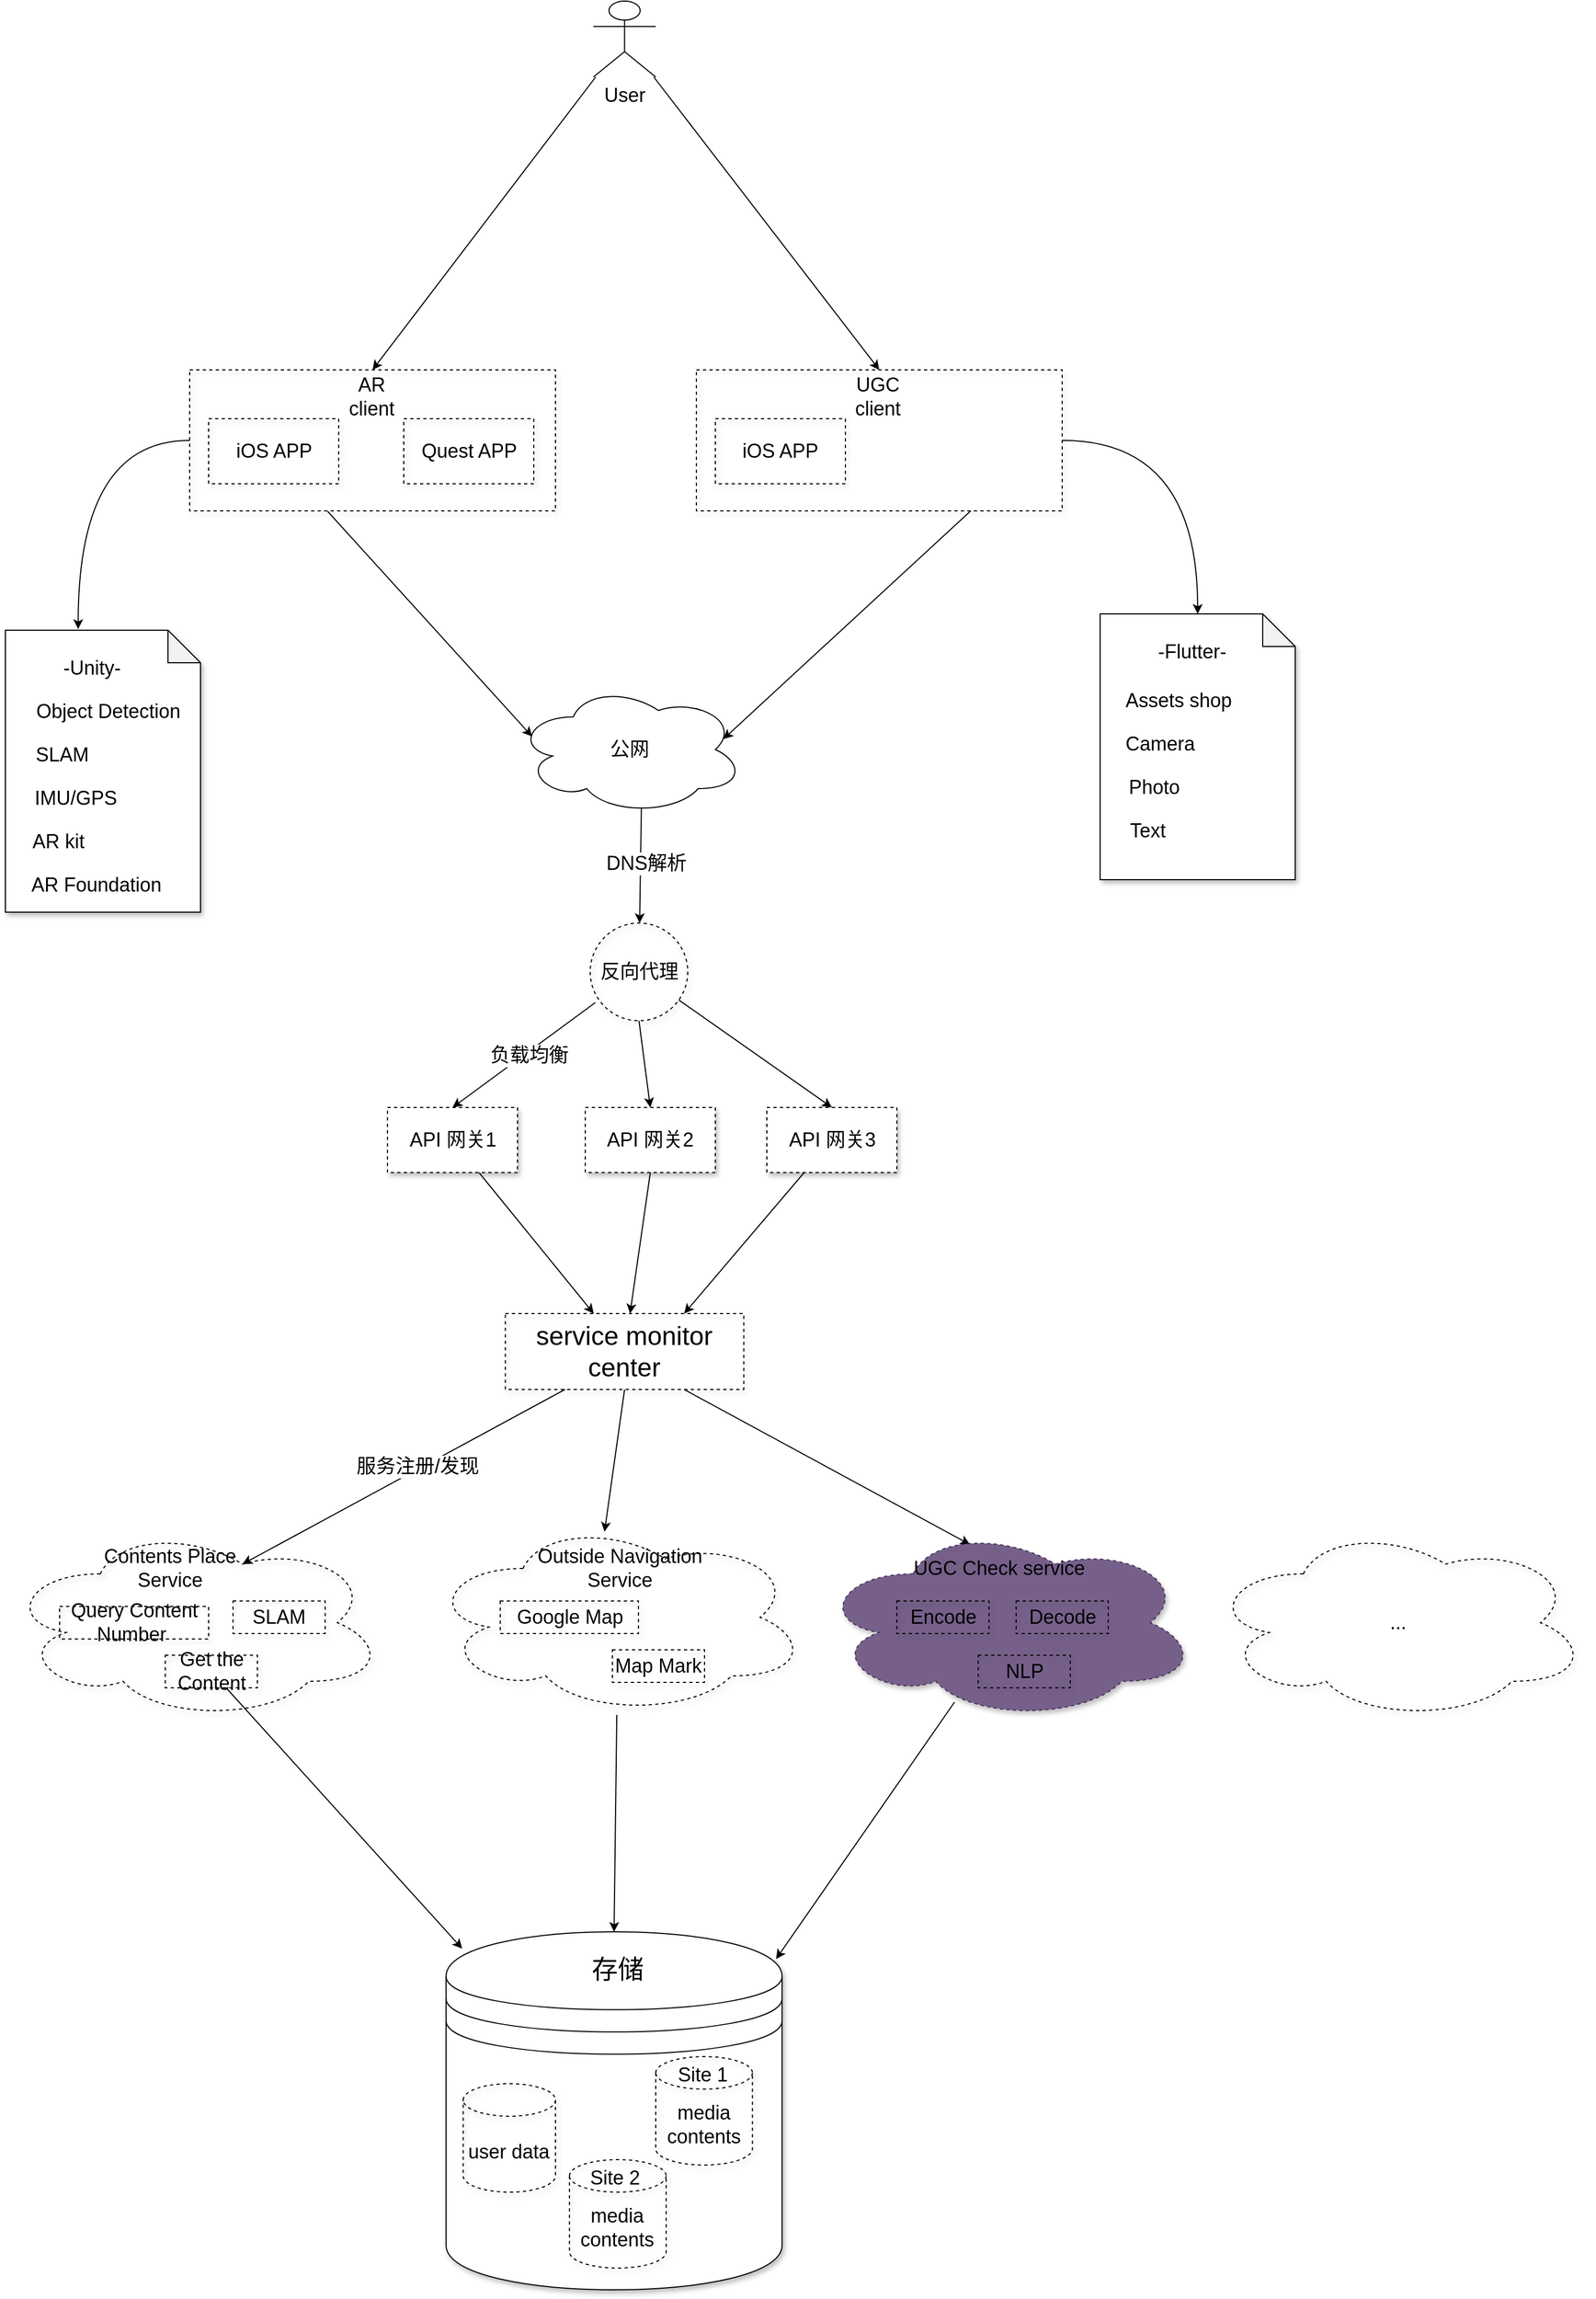 <mxfile>
    <diagram id="7t8PscA0Z8yVZJpWDt_T" name="Page-1">
        <mxGraphModel dx="2110" dy="-1674" grid="1" gridSize="10" guides="1" tooltips="1" connect="1" arrows="1" fold="0" page="0" pageScale="1" pageWidth="1200" pageHeight="1600" math="0" shadow="0">
            <root>
                <mxCell id="0"/>
                <mxCell id="1" parent="0"/>
                <mxCell id="116" value="" style="shape=datastore;whiteSpace=wrap;html=1;shadow=1;fontSize=18;" vertex="1" parent="1">
                    <mxGeometry x="246.56" y="4810" width="310" height="330" as="geometry"/>
                </mxCell>
                <mxCell id="2" value="" style="ellipse;shape=cloud;whiteSpace=wrap;html=1;shadow=1;dashed=1;strokeColor=default;fontSize=18;fillColor=none;" vertex="1" parent="1">
                    <mxGeometry x="-160" y="4435" width="350" height="180" as="geometry"/>
                </mxCell>
                <mxCell id="120" style="edgeStyle=none;sketch=0;html=1;entryX=0.5;entryY=0;entryDx=0;entryDy=0;fontSize=24;" edge="1" parent="1" source="8" target="116">
                    <mxGeometry relative="1" as="geometry"/>
                </mxCell>
                <mxCell id="8" value="" style="ellipse;shape=cloud;whiteSpace=wrap;html=1;shadow=1;dashed=1;strokeColor=default;fontSize=18;fillColor=none;" vertex="1" parent="1">
                    <mxGeometry x="230" y="4430" width="350" height="180" as="geometry"/>
                </mxCell>
                <mxCell id="54" style="edgeStyle=none;sketch=0;html=1;entryX=0.07;entryY=0.4;entryDx=0;entryDy=0;entryPerimeter=0;fontSize=24;exitX=0.377;exitY=1.003;exitDx=0;exitDy=0;exitPerimeter=0;" edge="1" parent="1" source="10" target="51">
                    <mxGeometry relative="1" as="geometry"/>
                </mxCell>
                <mxCell id="143" style="edgeStyle=orthogonalEdgeStyle;sketch=0;html=1;entryX=0.373;entryY=-0.004;entryDx=0;entryDy=0;entryPerimeter=0;fontSize=18;curved=1;exitX=0;exitY=0.5;exitDx=0;exitDy=0;" edge="1" parent="1" source="10" target="132">
                    <mxGeometry relative="1" as="geometry"/>
                </mxCell>
                <mxCell id="10" value="" style="rounded=0;whiteSpace=wrap;html=1;shadow=1;dashed=1;strokeColor=default;fontSize=18;fillColor=none;" vertex="1" parent="1">
                    <mxGeometry x="10" y="3370" width="337.5" height="130" as="geometry"/>
                </mxCell>
                <mxCell id="11" value="AR client" style="text;html=1;strokeColor=none;fillColor=none;align=center;verticalAlign=middle;whiteSpace=wrap;rounded=0;shadow=1;dashed=1;fontSize=18;" vertex="1" parent="1">
                    <mxGeometry x="147.5" y="3380" width="60" height="30" as="geometry"/>
                </mxCell>
                <mxCell id="12" value="iOS APP" style="rounded=0;whiteSpace=wrap;html=1;shadow=1;dashed=1;strokeColor=default;fontSize=18;fillColor=none;" vertex="1" parent="1">
                    <mxGeometry x="27.5" y="3415" width="120" height="60" as="geometry"/>
                </mxCell>
                <mxCell id="13" value="Quest APP" style="rounded=0;whiteSpace=wrap;html=1;shadow=1;dashed=1;strokeColor=default;fontSize=18;fillColor=none;" vertex="1" parent="1">
                    <mxGeometry x="207.5" y="3415" width="120" height="60" as="geometry"/>
                </mxCell>
                <mxCell id="18" style="html=1;fontSize=18;startArrow=none;startFill=0;endArrow=classic;endFill=1;exitX=0.55;exitY=0.95;exitDx=0;exitDy=0;exitPerimeter=0;" edge="1" parent="1" source="51" target="38">
                    <mxGeometry relative="1" as="geometry">
                        <mxPoint x="180" y="3760" as="sourcePoint"/>
                    </mxGeometry>
                </mxCell>
                <mxCell id="130" value="DNS解析" style="edgeLabel;html=1;align=center;verticalAlign=middle;resizable=0;points=[];fontSize=18;" vertex="1" connectable="0" parent="18">
                    <mxGeometry x="-0.036" y="5" relative="1" as="geometry">
                        <mxPoint as="offset"/>
                    </mxGeometry>
                </mxCell>
                <mxCell id="20" value="Contents Place Service" style="text;html=1;strokeColor=none;fillColor=none;align=center;verticalAlign=middle;whiteSpace=wrap;rounded=0;shadow=1;dashed=1;fontSize=18;" vertex="1" parent="1">
                    <mxGeometry x="-87.5" y="4460" width="157.5" height="30" as="geometry"/>
                </mxCell>
                <mxCell id="23" value="Query Content Number&amp;nbsp;" style="rounded=0;whiteSpace=wrap;html=1;shadow=1;dashed=1;strokeColor=default;fontSize=18;fillColor=none;" vertex="1" parent="1">
                    <mxGeometry x="-110" y="4510" width="137.5" height="30" as="geometry"/>
                </mxCell>
                <mxCell id="24" value="SLAM" style="rounded=0;whiteSpace=wrap;html=1;shadow=1;dashed=1;strokeColor=default;fontSize=18;fillColor=none;" vertex="1" parent="1">
                    <mxGeometry x="50" y="4505" width="85" height="30" as="geometry"/>
                </mxCell>
                <mxCell id="119" style="edgeStyle=none;sketch=0;html=1;fontSize=24;entryX=0.048;entryY=0.047;entryDx=0;entryDy=0;entryPerimeter=0;" edge="1" parent="1" source="25" target="116">
                    <mxGeometry relative="1" as="geometry"/>
                </mxCell>
                <mxCell id="25" value="Get the Content" style="rounded=0;whiteSpace=wrap;html=1;shadow=1;dashed=1;strokeColor=default;fontSize=18;fillColor=none;" vertex="1" parent="1">
                    <mxGeometry x="-12.5" y="4555" width="85" height="30" as="geometry"/>
                </mxCell>
                <mxCell id="26" value="Outside Navigation Service" style="text;html=1;strokeColor=none;fillColor=none;align=center;verticalAlign=middle;whiteSpace=wrap;rounded=0;shadow=1;dashed=1;fontSize=18;" vertex="1" parent="1">
                    <mxGeometry x="312.5" y="4460" width="187.5" height="30" as="geometry"/>
                </mxCell>
                <mxCell id="28" value="Google Map" style="rounded=0;whiteSpace=wrap;html=1;shadow=1;dashed=1;strokeColor=default;fontSize=18;fillColor=none;" vertex="1" parent="1">
                    <mxGeometry x="296.56" y="4505" width="127.5" height="30" as="geometry"/>
                </mxCell>
                <mxCell id="29" value="Map Mark" style="rounded=0;whiteSpace=wrap;html=1;shadow=1;dashed=1;strokeColor=default;fontSize=18;fillColor=none;" vertex="1" parent="1">
                    <mxGeometry x="400" y="4550" width="85" height="30" as="geometry"/>
                </mxCell>
                <mxCell id="78" style="sketch=0;html=1;exitX=0.25;exitY=1;exitDx=0;exitDy=0;entryX=0.625;entryY=0.2;entryDx=0;entryDy=0;entryPerimeter=0;fontSize=24;" edge="1" parent="1" source="34" target="2">
                    <mxGeometry relative="1" as="geometry"/>
                </mxCell>
                <mxCell id="129" value="服务注册/发现" style="edgeLabel;html=1;align=center;verticalAlign=middle;resizable=0;points=[];fontSize=18;" vertex="1" connectable="0" parent="78">
                    <mxGeometry x="-0.093" y="-3" relative="1" as="geometry">
                        <mxPoint as="offset"/>
                    </mxGeometry>
                </mxCell>
                <mxCell id="79" style="edgeStyle=none;sketch=0;html=1;exitX=0.5;exitY=1;exitDx=0;exitDy=0;fontSize=24;entryX=0.465;entryY=0.062;entryDx=0;entryDy=0;entryPerimeter=0;" edge="1" parent="1" source="34" target="8">
                    <mxGeometry relative="1" as="geometry"/>
                </mxCell>
                <mxCell id="80" style="edgeStyle=none;sketch=0;html=1;exitX=0.75;exitY=1;exitDx=0;exitDy=0;entryX=0.4;entryY=0.1;entryDx=0;entryDy=0;entryPerimeter=0;fontSize=24;" edge="1" parent="1" source="34" target="68">
                    <mxGeometry relative="1" as="geometry"/>
                </mxCell>
                <mxCell id="34" value="&lt;font style=&quot;font-size: 24px;&quot;&gt;service monitor center&lt;/font&gt;" style="rounded=0;whiteSpace=wrap;html=1;shadow=1;dashed=1;strokeColor=default;fontSize=18;fillColor=none;" vertex="1" parent="1">
                    <mxGeometry x="301.25" y="4240" width="220" height="70" as="geometry"/>
                </mxCell>
                <mxCell id="58" style="edgeStyle=none;sketch=0;html=1;exitX=0.053;exitY=0.814;exitDx=0;exitDy=0;entryX=0.5;entryY=0;entryDx=0;entryDy=0;fontSize=24;exitPerimeter=0;" edge="1" parent="1" source="38" target="56">
                    <mxGeometry relative="1" as="geometry"/>
                </mxCell>
                <mxCell id="131" value="负载均衡" style="edgeLabel;html=1;align=center;verticalAlign=middle;resizable=0;points=[];fontSize=18;" vertex="1" connectable="0" parent="58">
                    <mxGeometry x="-0.042" y="3" relative="1" as="geometry">
                        <mxPoint as="offset"/>
                    </mxGeometry>
                </mxCell>
                <mxCell id="59" style="edgeStyle=none;sketch=0;html=1;exitX=0.5;exitY=1;exitDx=0;exitDy=0;entryX=0.5;entryY=0;entryDx=0;entryDy=0;fontSize=24;" edge="1" parent="1" source="38" target="55">
                    <mxGeometry relative="1" as="geometry"/>
                </mxCell>
                <mxCell id="113" style="edgeStyle=none;sketch=0;html=1;entryX=0.5;entryY=0;entryDx=0;entryDy=0;fontSize=18;" edge="1" parent="1" source="38" target="112">
                    <mxGeometry relative="1" as="geometry"/>
                </mxCell>
                <mxCell id="38" value="反向代理" style="ellipse;whiteSpace=wrap;html=1;aspect=fixed;shadow=1;dashed=1;strokeColor=default;fontSize=18;fillColor=none;" vertex="1" parent="1">
                    <mxGeometry x="379.53" y="3880" width="90" height="90" as="geometry"/>
                </mxCell>
                <mxCell id="51" value="&lt;span style=&quot;font-size: 18px;&quot;&gt;公网&lt;/span&gt;" style="ellipse;shape=cloud;whiteSpace=wrap;html=1;" vertex="1" parent="1">
                    <mxGeometry x="311.25" y="3660" width="210" height="120" as="geometry"/>
                </mxCell>
                <mxCell id="61" style="edgeStyle=none;sketch=0;html=1;exitX=0.5;exitY=1;exitDx=0;exitDy=0;fontSize=24;" edge="1" parent="1" source="55" target="34">
                    <mxGeometry relative="1" as="geometry"/>
                </mxCell>
                <mxCell id="55" value="API 网关2" style="rounded=0;whiteSpace=wrap;html=1;shadow=1;dashed=1;fontSize=18;" vertex="1" parent="1">
                    <mxGeometry x="375" y="4050" width="120" height="60" as="geometry"/>
                </mxCell>
                <mxCell id="60" style="edgeStyle=none;sketch=0;html=1;fontSize=24;" edge="1" parent="1" source="56" target="34">
                    <mxGeometry relative="1" as="geometry"/>
                </mxCell>
                <mxCell id="56" value="API 网关1" style="rounded=0;whiteSpace=wrap;html=1;shadow=1;dashed=1;fontSize=18;" vertex="1" parent="1">
                    <mxGeometry x="192.5" y="4050" width="120" height="60" as="geometry"/>
                </mxCell>
                <mxCell id="64" value="media contents" style="shape=cylinder3;whiteSpace=wrap;html=1;boundedLbl=1;backgroundOutline=1;size=15;shadow=1;dashed=1;strokeColor=default;fontSize=18;fillColor=none;" vertex="1" parent="1">
                    <mxGeometry x="440" y="4925" width="89.22" height="100" as="geometry"/>
                </mxCell>
                <mxCell id="65" value="user data" style="shape=cylinder3;whiteSpace=wrap;html=1;boundedLbl=1;backgroundOutline=1;size=15;shadow=1;dashed=1;strokeColor=default;fontSize=18;fillColor=none;" vertex="1" parent="1">
                    <mxGeometry x="262.34" y="4950" width="85.16" height="100" as="geometry"/>
                </mxCell>
                <mxCell id="121" style="edgeStyle=none;sketch=0;html=1;entryX=0.982;entryY=0.076;entryDx=0;entryDy=0;entryPerimeter=0;fontSize=24;exitX=0.359;exitY=0.907;exitDx=0;exitDy=0;exitPerimeter=0;" edge="1" parent="1" source="68" target="116">
                    <mxGeometry relative="1" as="geometry"/>
                </mxCell>
                <mxCell id="68" value="" style="ellipse;shape=cloud;whiteSpace=wrap;html=1;shadow=1;dashed=1;strokeColor=#432D57;fontSize=18;fillColor=#76608a;fontColor=#ffffff;" vertex="1" parent="1">
                    <mxGeometry x="590" y="4435" width="350" height="180" as="geometry"/>
                </mxCell>
                <mxCell id="69" value="UGC Check&amp;nbsp;service" style="text;html=1;strokeColor=none;fillColor=none;align=center;verticalAlign=middle;whiteSpace=wrap;rounded=0;shadow=1;dashed=1;fontSize=18;" vertex="1" parent="1">
                    <mxGeometry x="662.5" y="4460" width="187.5" height="30" as="geometry"/>
                </mxCell>
                <mxCell id="70" value="Encode" style="rounded=0;whiteSpace=wrap;html=1;shadow=1;dashed=1;strokeColor=default;fontSize=18;fillColor=none;" vertex="1" parent="1">
                    <mxGeometry x="662.5" y="4505" width="85" height="30" as="geometry"/>
                </mxCell>
                <mxCell id="71" value="Decode" style="rounded=0;whiteSpace=wrap;html=1;shadow=1;dashed=1;strokeColor=default;fontSize=18;fillColor=none;" vertex="1" parent="1">
                    <mxGeometry x="772.5" y="4505" width="85" height="30" as="geometry"/>
                </mxCell>
                <mxCell id="72" value="NLP" style="rounded=0;whiteSpace=wrap;html=1;shadow=1;dashed=1;strokeColor=default;fontSize=18;fillColor=none;" vertex="1" parent="1">
                    <mxGeometry x="737.5" y="4555" width="85" height="30" as="geometry"/>
                </mxCell>
                <mxCell id="104" style="edgeStyle=none;sketch=0;html=1;entryX=0.5;entryY=0;entryDx=0;entryDy=0;fontSize=18;" edge="1" parent="1" source="94" target="97">
                    <mxGeometry relative="1" as="geometry"/>
                </mxCell>
                <mxCell id="106" style="edgeStyle=none;sketch=0;html=1;entryX=0.5;entryY=0;entryDx=0;entryDy=0;fontSize=18;" edge="1" parent="1" source="94" target="10">
                    <mxGeometry relative="1" as="geometry"/>
                </mxCell>
                <mxCell id="94" value="User" style="shape=umlActor;verticalLabelPosition=bottom;verticalAlign=top;html=1;outlineConnect=0;fontSize=18;" vertex="1" parent="1">
                    <mxGeometry x="382.5" y="3030" width="57.5" height="70" as="geometry"/>
                </mxCell>
                <mxCell id="111" style="edgeStyle=none;sketch=0;html=1;entryX=0.91;entryY=0.42;entryDx=0;entryDy=0;entryPerimeter=0;fontSize=18;exitX=0.75;exitY=1;exitDx=0;exitDy=0;" edge="1" parent="1" source="97" target="51">
                    <mxGeometry relative="1" as="geometry"/>
                </mxCell>
                <mxCell id="151" style="edgeStyle=orthogonalEdgeStyle;curved=1;sketch=0;html=1;fontSize=18;" edge="1" parent="1" source="97" target="144">
                    <mxGeometry relative="1" as="geometry"/>
                </mxCell>
                <mxCell id="97" value="" style="rounded=0;whiteSpace=wrap;html=1;shadow=1;dashed=1;strokeColor=default;fontSize=18;fillColor=none;" vertex="1" parent="1">
                    <mxGeometry x="477.5" y="3370" width="337.5" height="130" as="geometry"/>
                </mxCell>
                <mxCell id="98" value="UGC&lt;br&gt;client" style="text;html=1;strokeColor=none;fillColor=none;align=center;verticalAlign=middle;whiteSpace=wrap;rounded=0;shadow=1;dashed=1;fontSize=18;" vertex="1" parent="1">
                    <mxGeometry x="615" y="3380" width="60" height="30" as="geometry"/>
                </mxCell>
                <mxCell id="99" value="iOS APP" style="rounded=0;whiteSpace=wrap;html=1;shadow=1;dashed=1;strokeColor=default;fontSize=18;fillColor=none;" vertex="1" parent="1">
                    <mxGeometry x="495" y="3415" width="120" height="60" as="geometry"/>
                </mxCell>
                <mxCell id="114" style="edgeStyle=none;sketch=0;html=1;entryX=0.75;entryY=0;entryDx=0;entryDy=0;fontSize=18;" edge="1" parent="1" source="112" target="34">
                    <mxGeometry relative="1" as="geometry"/>
                </mxCell>
                <mxCell id="112" value="API 网关3" style="rounded=0;whiteSpace=wrap;html=1;shadow=1;dashed=1;fontSize=18;" vertex="1" parent="1">
                    <mxGeometry x="542.5" y="4050" width="120" height="60" as="geometry"/>
                </mxCell>
                <mxCell id="118" value="&lt;span style=&quot;font-size: 24px;&quot;&gt;存储&lt;/span&gt;" style="text;html=1;strokeColor=none;fillColor=none;align=center;verticalAlign=middle;whiteSpace=wrap;rounded=0;shadow=1;fontSize=18;" vertex="1" parent="1">
                    <mxGeometry x="339.77" y="4830" width="130.47" height="30" as="geometry"/>
                </mxCell>
                <mxCell id="122" value="media contents" style="shape=cylinder3;whiteSpace=wrap;html=1;boundedLbl=1;backgroundOutline=1;size=15;shadow=1;dashed=1;strokeColor=default;fontSize=18;fillColor=none;" vertex="1" parent="1">
                    <mxGeometry x="360.39" y="5020" width="89.22" height="100" as="geometry"/>
                </mxCell>
                <mxCell id="123" value="&lt;font style=&quot;font-size: 18px;&quot;&gt;Site 1&lt;/font&gt;" style="text;html=1;strokeColor=none;fillColor=none;align=center;verticalAlign=middle;whiteSpace=wrap;rounded=0;shadow=1;fontSize=24;" vertex="1" parent="1">
                    <mxGeometry x="445.86" y="4925" width="75.39" height="30" as="geometry"/>
                </mxCell>
                <mxCell id="124" value="&lt;font style=&quot;font-size: 18px;&quot;&gt;Site 2&lt;/font&gt;" style="text;html=1;strokeColor=none;fillColor=none;align=center;verticalAlign=middle;whiteSpace=wrap;rounded=0;shadow=1;fontSize=24;" vertex="1" parent="1">
                    <mxGeometry x="364.61" y="5020" width="75.39" height="30" as="geometry"/>
                </mxCell>
                <mxCell id="128" value="..." style="ellipse;shape=cloud;whiteSpace=wrap;html=1;shadow=1;dashed=1;strokeColor=default;fontSize=18;fillColor=none;" vertex="1" parent="1">
                    <mxGeometry x="950" y="4435" width="350" height="180" as="geometry"/>
                </mxCell>
                <mxCell id="132" value="" style="shape=note;whiteSpace=wrap;html=1;backgroundOutline=1;darkOpacity=0.05;shadow=1;fontSize=18;" vertex="1" parent="1">
                    <mxGeometry x="-160" y="3610" width="180" height="260" as="geometry"/>
                </mxCell>
                <mxCell id="134" value="-Unity-" style="text;html=1;strokeColor=none;fillColor=none;align=center;verticalAlign=middle;whiteSpace=wrap;rounded=0;shadow=1;fontSize=18;" vertex="1" parent="1">
                    <mxGeometry x="-110" y="3630" width="60" height="30" as="geometry"/>
                </mxCell>
                <mxCell id="137" value="Object Detection" style="text;html=1;strokeColor=none;fillColor=none;align=center;verticalAlign=middle;whiteSpace=wrap;rounded=0;shadow=1;fontSize=18;" vertex="1" parent="1">
                    <mxGeometry x="-140" y="3670" width="150" height="30" as="geometry"/>
                </mxCell>
                <mxCell id="138" value="SLAM" style="text;html=1;strokeColor=none;fillColor=none;align=center;verticalAlign=middle;whiteSpace=wrap;rounded=0;shadow=1;fontSize=18;" vertex="1" parent="1">
                    <mxGeometry x="-145" y="3710" width="75" height="30" as="geometry"/>
                </mxCell>
                <mxCell id="139" value="IMU/GPS" style="text;html=1;strokeColor=none;fillColor=none;align=center;verticalAlign=middle;whiteSpace=wrap;rounded=0;shadow=1;fontSize=18;" vertex="1" parent="1">
                    <mxGeometry x="-120" y="3750" width="50" height="30" as="geometry"/>
                </mxCell>
                <mxCell id="140" value="AR kit" style="text;html=1;strokeColor=none;fillColor=none;align=center;verticalAlign=middle;whiteSpace=wrap;rounded=0;shadow=1;fontSize=18;" vertex="1" parent="1">
                    <mxGeometry x="-140" y="3790" width="57.5" height="30" as="geometry"/>
                </mxCell>
                <mxCell id="141" value="AR Foundation" style="text;html=1;strokeColor=none;fillColor=none;align=center;verticalAlign=middle;whiteSpace=wrap;rounded=0;shadow=1;fontSize=18;" vertex="1" parent="1">
                    <mxGeometry x="-140" y="3830" width="127.5" height="30" as="geometry"/>
                </mxCell>
                <mxCell id="144" value="" style="shape=note;whiteSpace=wrap;html=1;backgroundOutline=1;darkOpacity=0.05;shadow=1;fontSize=18;" vertex="1" parent="1">
                    <mxGeometry x="850" y="3595" width="180" height="245" as="geometry"/>
                </mxCell>
                <mxCell id="145" value="-Flutter-" style="text;html=1;strokeColor=none;fillColor=none;align=center;verticalAlign=middle;whiteSpace=wrap;rounded=0;shadow=1;fontSize=18;" vertex="1" parent="1">
                    <mxGeometry x="900" y="3615" width="70" height="30" as="geometry"/>
                </mxCell>
                <mxCell id="146" value="Assets shop" style="text;html=1;strokeColor=none;fillColor=none;align=center;verticalAlign=middle;whiteSpace=wrap;rounded=0;shadow=1;fontSize=18;" vertex="1" parent="1">
                    <mxGeometry x="865" y="3660" width="115" height="30" as="geometry"/>
                </mxCell>
                <mxCell id="147" value="Camera" style="text;html=1;strokeColor=none;fillColor=none;align=center;verticalAlign=middle;whiteSpace=wrap;rounded=0;shadow=1;fontSize=18;" vertex="1" parent="1">
                    <mxGeometry x="857.5" y="3700" width="95" height="30" as="geometry"/>
                </mxCell>
                <mxCell id="148" value="Photo" style="text;html=1;strokeColor=none;fillColor=none;align=center;verticalAlign=middle;whiteSpace=wrap;rounded=0;shadow=1;fontSize=18;" vertex="1" parent="1">
                    <mxGeometry x="865" y="3740" width="70" height="30" as="geometry"/>
                </mxCell>
                <mxCell id="149" value="Text" style="text;html=1;strokeColor=none;fillColor=none;align=center;verticalAlign=middle;whiteSpace=wrap;rounded=0;shadow=1;fontSize=18;" vertex="1" parent="1">
                    <mxGeometry x="865" y="3780" width="57.5" height="30" as="geometry"/>
                </mxCell>
            </root>
        </mxGraphModel>
    </diagram>
</mxfile>